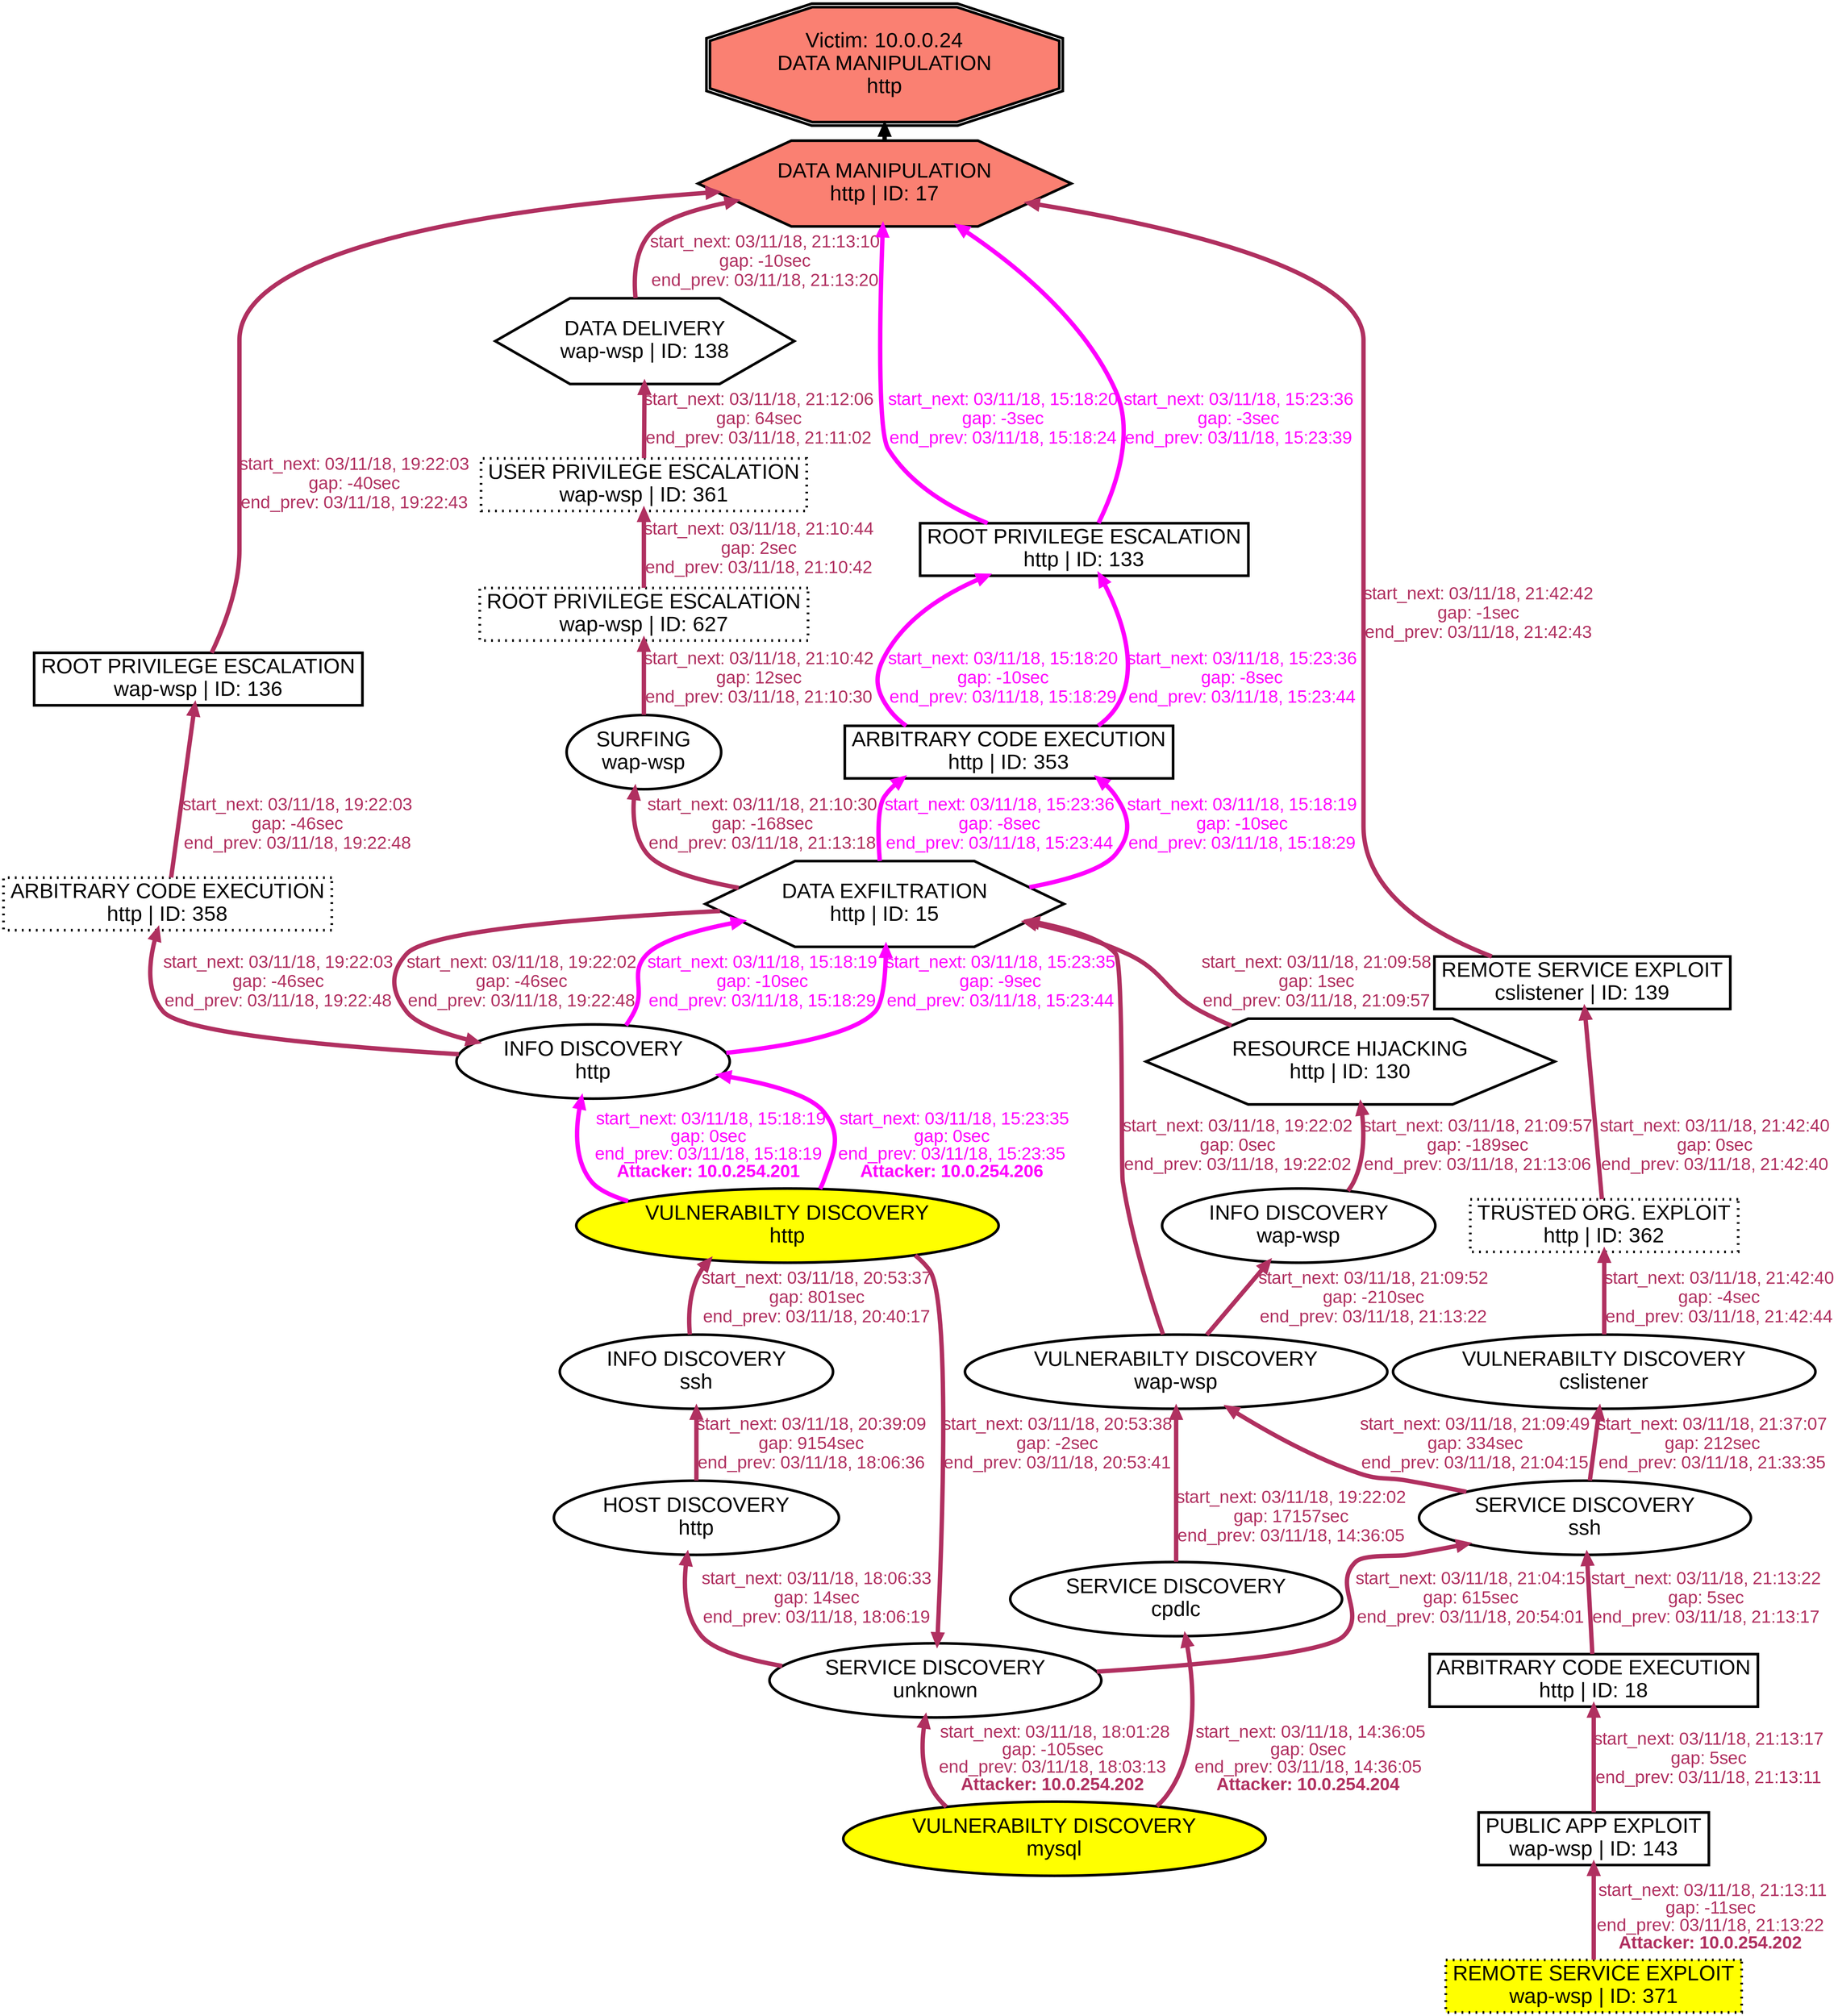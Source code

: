 digraph DATAMANIPULATIONhttp {
rankdir="BT"; 
 graph [ nodesep="0.1", ranksep="0.02"] 
 node [ fontname=Arial, fontsize=24,penwidth=3]; 
 edge [ fontname=Arial, fontsize=20,penwidth=5 ];
"Victim: 10.0.0.24
DATA MANIPULATION
http" [shape=doubleoctagon, style=filled, fillcolor=salmon];
{ rank = max; "Victim: 10.0.0.24
DATA MANIPULATION
http"}
"DATA MANIPULATION
http | ID: 17" -> "Victim: 10.0.0.24
DATA MANIPULATION
http"
"DATA MANIPULATION
http | ID: 17" [style=filled, fillcolor= salmon]
{ rank=same; "DATA MANIPULATION
http | ID: 17"}
"VULNERABILTY DISCOVERY
mysql" [style=filled, fillcolor= yellow]
"VULNERABILTY DISCOVERY
mysql" -> "SERVICE DISCOVERY
cpdlc" [ color=maroon] [label=<<font color="maroon"> start_next: 03/11/18, 14:36:05<br/>gap: 0sec<br/>end_prev: 03/11/18, 14:36:05</font><br/><font color="maroon"><b>Attacker: 10.0.254.204</b></font>>]
"SERVICE DISCOVERY
cpdlc" -> "VULNERABILTY DISCOVERY
wap-wsp" [ label="start_next: 03/11/18, 19:22:02
gap: 17157sec
end_prev: 03/11/18, 14:36:05"][ fontcolor="maroon" color=maroon]
"VULNERABILTY DISCOVERY
wap-wsp" -> "DATA EXFILTRATION
http | ID: 15" [ label="start_next: 03/11/18, 19:22:02
gap: 0sec
end_prev: 03/11/18, 19:22:02"][ fontcolor="maroon" color=maroon]
"DATA EXFILTRATION
http | ID: 15" -> "INFO DISCOVERY
http" [ label="start_next: 03/11/18, 19:22:02
gap: -46sec
end_prev: 03/11/18, 19:22:48"][ fontcolor="maroon" color=maroon]
"INFO DISCOVERY
http" -> "ARBITRARY CODE EXECUTION
http | ID: 358" [ label="start_next: 03/11/18, 19:22:03
gap: -46sec
end_prev: 03/11/18, 19:22:48"][ fontcolor="maroon" color=maroon]
"ARBITRARY CODE EXECUTION
http | ID: 358" -> "ROOT PRIVILEGE ESCALATION
wap-wsp | ID: 136" [ label="start_next: 03/11/18, 19:22:03
gap: -46sec
end_prev: 03/11/18, 19:22:48"][ fontcolor="maroon" color=maroon]
"ROOT PRIVILEGE ESCALATION
wap-wsp | ID: 136" -> "DATA MANIPULATION
http | ID: 17" [ label="start_next: 03/11/18, 19:22:03
gap: -40sec
end_prev: 03/11/18, 19:22:43"][ fontcolor="maroon" color=maroon]
"VULNERABILTY DISCOVERY
mysql" [style=filled, fillcolor= yellow]
"VULNERABILTY DISCOVERY
mysql" -> "SERVICE DISCOVERY
unknown" [ color=maroon] [label=<<font color="maroon"> start_next: 03/11/18, 18:01:28<br/>gap: -105sec<br/>end_prev: 03/11/18, 18:03:13</font><br/><font color="maroon"><b>Attacker: 10.0.254.202</b></font>>]
"SERVICE DISCOVERY
unknown" -> "HOST DISCOVERY
http" [ label="start_next: 03/11/18, 18:06:33
gap: 14sec
end_prev: 03/11/18, 18:06:19"][ fontcolor="maroon" color=maroon]
"HOST DISCOVERY
http" -> "INFO DISCOVERY
ssh" [ label="start_next: 03/11/18, 20:39:09
gap: 9154sec
end_prev: 03/11/18, 18:06:36"][ fontcolor="maroon" color=maroon]
"INFO DISCOVERY
ssh" -> "VULNERABILTY DISCOVERY
http" [ label="start_next: 03/11/18, 20:53:37
gap: 801sec
end_prev: 03/11/18, 20:40:17"][ fontcolor="maroon" color=maroon]
"VULNERABILTY DISCOVERY
http" -> "SERVICE DISCOVERY
unknown" [ label="start_next: 03/11/18, 20:53:38
gap: -2sec
end_prev: 03/11/18, 20:53:41"][ fontcolor="maroon" color=maroon]
"SERVICE DISCOVERY
unknown" -> "SERVICE DISCOVERY
ssh" [ label="start_next: 03/11/18, 21:04:15
gap: 615sec
end_prev: 03/11/18, 20:54:01"][ fontcolor="maroon" color=maroon]
"SERVICE DISCOVERY
ssh" -> "VULNERABILTY DISCOVERY
wap-wsp" [ label="start_next: 03/11/18, 21:09:49
gap: 334sec
end_prev: 03/11/18, 21:04:15"][ fontcolor="maroon" color=maroon]
"VULNERABILTY DISCOVERY
wap-wsp" -> "INFO DISCOVERY
wap-wsp" [ label="start_next: 03/11/18, 21:09:52
gap: -210sec
end_prev: 03/11/18, 21:13:22"][ fontcolor="maroon" color=maroon]
"INFO DISCOVERY
wap-wsp" -> "RESOURCE HIJACKING
http | ID: 130" [ label="start_next: 03/11/18, 21:09:57
gap: -189sec
end_prev: 03/11/18, 21:13:06"][ fontcolor="maroon" color=maroon]
"RESOURCE HIJACKING
http | ID: 130" -> "DATA EXFILTRATION
http | ID: 15" [ label="start_next: 03/11/18, 21:09:58
gap: 1sec
end_prev: 03/11/18, 21:09:57"][ fontcolor="maroon" color=maroon]
"DATA EXFILTRATION
http | ID: 15" -> "SURFING
wap-wsp" [ label="start_next: 03/11/18, 21:10:30
gap: -168sec
end_prev: 03/11/18, 21:13:18"][ fontcolor="maroon" color=maroon]
"SURFING
wap-wsp" -> "ROOT PRIVILEGE ESCALATION
wap-wsp | ID: 627" [ label="start_next: 03/11/18, 21:10:42
gap: 12sec
end_prev: 03/11/18, 21:10:30"][ fontcolor="maroon" color=maroon]
"ROOT PRIVILEGE ESCALATION
wap-wsp | ID: 627" -> "USER PRIVILEGE ESCALATION
wap-wsp | ID: 361" [ label="start_next: 03/11/18, 21:10:44
gap: 2sec
end_prev: 03/11/18, 21:10:42"][ fontcolor="maroon" color=maroon]
"USER PRIVILEGE ESCALATION
wap-wsp | ID: 361" -> "DATA DELIVERY
wap-wsp | ID: 138" [ label="start_next: 03/11/18, 21:12:06
gap: 64sec
end_prev: 03/11/18, 21:11:02"][ fontcolor="maroon" color=maroon]
"DATA DELIVERY
wap-wsp | ID: 138" -> "DATA MANIPULATION
http | ID: 17" [ label="start_next: 03/11/18, 21:13:10
gap: -10sec
end_prev: 03/11/18, 21:13:20"][ fontcolor="maroon" color=maroon]
"REMOTE SERVICE EXPLOIT
wap-wsp | ID: 371" [style="dotted,filled", fillcolor= yellow]
"REMOTE SERVICE EXPLOIT
wap-wsp | ID: 371" -> "PUBLIC APP EXPLOIT
wap-wsp | ID: 143" [ color=maroon] [label=<<font color="maroon"> start_next: 03/11/18, 21:13:11<br/>gap: -11sec<br/>end_prev: 03/11/18, 21:13:22</font><br/><font color="maroon"><b>Attacker: 10.0.254.202</b></font>>]
"PUBLIC APP EXPLOIT
wap-wsp | ID: 143" -> "ARBITRARY CODE EXECUTION
http | ID: 18" [ label="start_next: 03/11/18, 21:13:17
gap: 5sec
end_prev: 03/11/18, 21:13:11"][ fontcolor="maroon" color=maroon]
"ARBITRARY CODE EXECUTION
http | ID: 18" -> "SERVICE DISCOVERY
ssh" [ label="start_next: 03/11/18, 21:13:22
gap: 5sec
end_prev: 03/11/18, 21:13:17"][ fontcolor="maroon" color=maroon]
"SERVICE DISCOVERY
ssh" -> "VULNERABILTY DISCOVERY
cslistener" [ label="start_next: 03/11/18, 21:37:07
gap: 212sec
end_prev: 03/11/18, 21:33:35"][ fontcolor="maroon" color=maroon]
"VULNERABILTY DISCOVERY
cslistener" -> "TRUSTED ORG. EXPLOIT
http | ID: 362" [ label="start_next: 03/11/18, 21:42:40
gap: -4sec
end_prev: 03/11/18, 21:42:44"][ fontcolor="maroon" color=maroon]
"TRUSTED ORG. EXPLOIT
http | ID: 362" -> "REMOTE SERVICE EXPLOIT
cslistener | ID: 139" [ label="start_next: 03/11/18, 21:42:40
gap: 0sec
end_prev: 03/11/18, 21:42:40"][ fontcolor="maroon" color=maroon]
"REMOTE SERVICE EXPLOIT
cslistener | ID: 139" -> "DATA MANIPULATION
http | ID: 17" [ label="start_next: 03/11/18, 21:42:42
gap: -1sec
end_prev: 03/11/18, 21:42:43"][ fontcolor="maroon" color=maroon]
"VULNERABILTY DISCOVERY
http" [style=filled, fillcolor= yellow]
"VULNERABILTY DISCOVERY
http" -> "INFO DISCOVERY
http" [ color=magenta] [label=<<font color="magenta"> start_next: 03/11/18, 15:18:19<br/>gap: 0sec<br/>end_prev: 03/11/18, 15:18:19</font><br/><font color="magenta"><b>Attacker: 10.0.254.201</b></font>>]
"INFO DISCOVERY
http" -> "DATA EXFILTRATION
http | ID: 15" [ label="start_next: 03/11/18, 15:18:19
gap: -10sec
end_prev: 03/11/18, 15:18:29"][ fontcolor="magenta" color=magenta]
"DATA EXFILTRATION
http | ID: 15" -> "ARBITRARY CODE EXECUTION
http | ID: 353" [ label="start_next: 03/11/18, 15:18:19
gap: -10sec
end_prev: 03/11/18, 15:18:29"][ fontcolor="magenta" color=magenta]
"ARBITRARY CODE EXECUTION
http | ID: 353" -> "ROOT PRIVILEGE ESCALATION
http | ID: 133" [ label="start_next: 03/11/18, 15:18:20
gap: -10sec
end_prev: 03/11/18, 15:18:29"][ fontcolor="magenta" color=magenta]
"ROOT PRIVILEGE ESCALATION
http | ID: 133" -> "DATA MANIPULATION
http | ID: 17" [ label="start_next: 03/11/18, 15:18:20
gap: -3sec
end_prev: 03/11/18, 15:18:24"][ fontcolor="magenta" color=magenta]
"VULNERABILTY DISCOVERY
http" [style=filled, fillcolor= yellow]
"VULNERABILTY DISCOVERY
http" -> "INFO DISCOVERY
http" [ color=magenta] [label=<<font color="magenta"> start_next: 03/11/18, 15:23:35<br/>gap: 0sec<br/>end_prev: 03/11/18, 15:23:35</font><br/><font color="magenta"><b>Attacker: 10.0.254.206</b></font>>]
"INFO DISCOVERY
http" -> "DATA EXFILTRATION
http | ID: 15" [ label="start_next: 03/11/18, 15:23:35
gap: -9sec
end_prev: 03/11/18, 15:23:44"][ fontcolor="magenta" color=magenta]
"DATA EXFILTRATION
http | ID: 15" -> "ARBITRARY CODE EXECUTION
http | ID: 353" [ label="start_next: 03/11/18, 15:23:36
gap: -8sec
end_prev: 03/11/18, 15:23:44"][ fontcolor="magenta" color=magenta]
"ARBITRARY CODE EXECUTION
http | ID: 353" -> "ROOT PRIVILEGE ESCALATION
http | ID: 133" [ label="start_next: 03/11/18, 15:23:36
gap: -8sec
end_prev: 03/11/18, 15:23:44"][ fontcolor="magenta" color=magenta]
"ROOT PRIVILEGE ESCALATION
http | ID: 133" -> "DATA MANIPULATION
http | ID: 17" [ label="start_next: 03/11/18, 15:23:36
gap: -3sec
end_prev: 03/11/18, 15:23:39"][ fontcolor="magenta" color=magenta]
"VULNERABILTY DISCOVERY
mysql" [shape=oval]
"VULNERABILTY DISCOVERY
mysql" [tooltip="ET SCAN Suspicious inbound to PostgreSQL port 5432
ET SCAN Suspicious inbound to mySQL port 3306
ET SCAN Suspicious inbound to MSSQL port 1433
ET SCAN Suspicious inbound to Oracle SQL port 1521"]
"SERVICE DISCOVERY
cpdlc" [shape=oval]
"SERVICE DISCOVERY
cpdlc" [tooltip="ET SCAN Potential VNC Scan 5900-5920
ET SCAN Potential VNC Scan 5800-5820"]
"VULNERABILTY DISCOVERY
wap-wsp" [shape=oval]
"VULNERABILTY DISCOVERY
wap-wsp" [tooltip="ET SCAN Nikto Web App Scan in Progress
ET SCAN OpenVAS User-Agent Inbound"]
"DATA EXFILTRATION
http | ID: 15" [shape=hexagon]
"DATA EXFILTRATION
http | ID: 15" [tooltip="GPL WEB_SERVER Tomcat server snoop access
GPL EXPLOIT ISAPI .ida access
GPL EXPLOIT /msadc/samples/ access
ET WEB_SERVER ColdFusion componentutils access
ET WEB_SERVER /system32/ in Uri - Possible Protected Directory Access Attempt
ET WEB_SPECIFIC_APPS PHP-CGI query string parameter vulnerability
ET WEB_SERVER Possible XXE SYSTEM ENTITY in POST BODY.
ET WEB_SERVER IIS 8.3 Filename With Wildcard (Possible File/Dir Bruteforce)
ET WEB_SERVER /etc/shadow Detected in URI
ET INFO WinHttp AutoProxy Request wpad.dat Possible BadTunnel
GPL EXPLOIT ISAPI .idq access"]
"INFO DISCOVERY
http" [shape=oval]
"INFO DISCOVERY
http" [tooltip="GPL WEB_SERVER viewcode access
GPL WEB_SERVER .htaccess access
GPL WEB_SERVER writeto.cnf access
GPL WEB_SERVER iisadmin access
ET WEB_SERVER PHP Easteregg Information-Disclosure (funny-logo)
ET WEB_SPECIFIC_APPS Request to Wordpress W3TC Plug-in dbcache Directory
GPL WEB_SERVER services.cnf access
ET WEB_SERVER PHP Easteregg Information-Disclosure (zend-logo)
GPL EXPLOIT unicode directory traversal attempt
ET WEB_SERVER PHP Easteregg Information-Disclosure (php-logo)
GPL WEB_SERVER service.cnf access
GPL EXPLOIT iisadmpwd attempt
ET WEB_SERVER PHP SESSION SuperGlobal in URI
GPL WEB_SERVER /~root access
GPL WEB_SERVER authors.pwd access
ET WEB_SERVER PHP ENV SuperGlobal in URI
GPL EXPLOIT .cnf access
ET POLICY Proxy TRACE Request - inbound
GPL WEB_SERVER .htpasswd access
GPL WEB_SERVER global.asa access
ET WEB_SERVER PHP SERVER SuperGlobal in URI
GPL EXPLOIT fpcount access
GPL WEB_SERVER globals.pl access
GPL WEB_SERVER service.pwd
GPL EXPLOIT ISAPI .idq attempt
ET WEB_SERVER PHP Easteregg Information-Disclosure (phpinfo)
GPL WEB_SERVER printenv access
GPL WEB_SERVER author.exe access
GPL EXPLOIT iissamples access
GPL EXPLOIT .htr access
ET WEB_SERVER PHP REQUEST SuperGlobal in URI"]
"ARBITRARY CODE EXECUTION
http | ID: 358" [style="dotted", shape=box]
"ARBITRARY CODE EXECUTION
http | ID: 358" [tooltip="ET CURRENT_EVENTS QNAP Shellshock CVE-2014-6271
ET WEB_SPECIFIC_APPS DesktopOnNet don3_requiem.php app_path Parameter Remote File Inclusion
ET WEB_SPECIFIC_APPS Horde type Parameter Local File Inclusion Attempt
ET WEB_SPECIFIC_APPS Golem Gaming Portal root_path Parameter Remote File inclusion Attempt
ET WEB_SERVER Possible CVE-2014-6271 Attempt in Headers
ET WEB_SPECIFIC_APPS BASE base_stat_common.php remote file include
ET WEB_SPECIFIC_APPS KR-Web krgourl.php DOCUMENT_ROOT Parameter Remote File Inclusion Attempt
ET WEB_SPECIFIC_APPS Joomla swMenuPro ImageManager.php Remote File Inclusion Attempt
ET WEB_SPECIFIC_APPS FormMailer formmailer.admin.inc.php BASE_DIR Parameter Remote File Inclusion Attempt
ET WEB_SPECIFIC_APPS AjaxPortal di.php pathtoserverdata Parameter Remote File Inclusion Attempt
ET WEB_SERVER cmd.exe In URI - Possible Command Execution Attempt
ET WEB_SPECIFIC_APPS KingCMS menu.php CONFIG Parameter Remote File Inclusion
ETPRO WEB_SPECIFIC_APPS PHPMoAdmin RCE Attempt
ET WEB_SERVER Exploit Suspected PHP Injection Attack (cmd=)
ET WEB_SPECIFIC_APPS Achievo debugger.php config_atkroot parameter Remote File Inclusion Attempt
ET WEB_SERVER Possible CVE-2014-6271 Attempt
ET WEB_SPECIFIC_APPS Joomla Dada Mail Manager Component config.dadamail.php GLOBALS Parameter Remote File Inclusion
ET WEB_SPECIFIC_APPS WEB-PHP RCE PHPBB 2004-1315
ET WEB_SPECIFIC_APPS DesktopOnNet frontpage.php app_path Parameter Remote File Inclusion
ET WEB_SPECIFIC_APPS Joomla AjaxChat Component ajcuser.php GLOBALS Parameter Remote File Inclusion Attempt"]
"ROOT PRIVILEGE ESCALATION
wap-wsp | ID: 136" [shape=box]
"ROOT PRIVILEGE ESCALATION
wap-wsp | ID: 136" [tooltip="ET WEB_SERVER ColdFusion administrator access
ETPRO WEB_SPECIFIC_APPS ipTIME firmware < 9.58 RCE
GPL EXPLOIT administrators.pwd access
GPL EXPLOIT CodeRed v2 root.exe access"]
"DATA MANIPULATION
http | ID: 17" [shape=hexagon]
"DATA MANIPULATION
http | ID: 17" [tooltip="ET WEB_SERVER Possible SQL Injection Attempt SELECT FROM
ET WEB_SERVER MYSQL SELECT CONCAT SQL Injection Attempt
ET WEB_SERVER Possible SQL Injection Attempt UNION SELECT"]
"SERVICE DISCOVERY
unknown" [shape=oval]
"SERVICE DISCOVERY
unknown" [tooltip="ET SCAN Potential SSH Scan
ET SCAN Potential VNC Scan 5900-5920
ET SCAN Potential VNC Scan 5800-5820
ET SCAN NMAP OS Detection Probe"]
"HOST DISCOVERY
http" [shape=oval]
"HOST DISCOVERY
http" [tooltip="ET SCAN Nmap Scripting Engine User-Agent Detected (Nmap Scripting Engine)
ET SCAN Possible Nmap User-Agent Observed"]
"INFO DISCOVERY
ssh" [shape=oval]
"INFO DISCOVERY
ssh" [tooltip="ET INFO NetSSH SSH Version String Hardcoded in Metasploit"]
"VULNERABILTY DISCOVERY
http" [shape=oval]
"VULNERABILTY DISCOVERY
http" [tooltip="ET SCAN Suspicious inbound to mySQL port 3306
ET SCAN Suspicious inbound to MSSQL port 1433
ET SCAN Suspicious inbound to PostgreSQL port 5432
ET SCAN Nikto Web App Scan in Progress
ET SCAN Suspicious inbound to Oracle SQL port 1521
ET SCAN OpenVAS User-Agent Inbound
ET SCAN Suspicious inbound to mSQL port 4333"]
"SERVICE DISCOVERY
ssh" [shape=oval]
"SERVICE DISCOVERY
ssh" [tooltip="ET SCAN Potential SSH Scan"]
"INFO DISCOVERY
wap-wsp" [shape=oval]
"INFO DISCOVERY
wap-wsp" [tooltip="GPL WEB_SERVER viewcode access
GPL ATTACK_RESPONSE directory listing
GPL WEB_SERVER .htaccess access
GPL WEB_SERVER /~root access
GPL WEB_SERVER iisadmin access
GPL WEB_SERVER printenv access
ET SCAN SFTP/FTP Password Exposure via sftp-config.json
ET POLICY Proxy TRACE Request - inbound
GPL WEB_SERVER global.asa access
GPL EXPLOIT iissamples access"]
"RESOURCE HIJACKING
http | ID: 130" [shape=hexagon]
"RESOURCE HIJACKING
http | ID: 130" [tooltip="GPL WEB_SERVER Oracle Java Process Manager access"]
"SURFING
wap-wsp" [shape=oval]
"SURFING
wap-wsp" [tooltip="ET WEB_SERVER WEB-PHP phpinfo access"]
"ROOT PRIVILEGE ESCALATION
wap-wsp | ID: 627" [style="dotted", shape=box]
"ROOT PRIVILEGE ESCALATION
wap-wsp | ID: 627" [tooltip="ET WEB_SERVER ColdFusion administrator access"]
"USER PRIVILEGE ESCALATION
wap-wsp | ID: 361" [style="dotted", shape=box]
"USER PRIVILEGE ESCALATION
wap-wsp | ID: 361" [tooltip="ET POLICY Outgoing Basic Auth Base64 HTTP Password detected unencrypted
ET POLICY Incoming Basic Auth Base64 HTTP Password detected unencrypted
ET WEB_SPECIFIC_APPS Microhard Systems 3G/4G Cellular Ethernet and Serial Gateway - Default Credentials"]
"DATA DELIVERY
wap-wsp | ID: 138" [shape=hexagon]
"DATA DELIVERY
wap-wsp | ID: 138" [tooltip="ET WEB_SERVER PHP tags in HTTP POST
GPL WEB_SERVER perl post attempt"]
"REMOTE SERVICE EXPLOIT
wap-wsp | ID: 371" [shape=box]
"REMOTE SERVICE EXPLOIT
wap-wsp | ID: 371" [tooltip="ET WEB_SERVER Script tag in URI Possible Cross Site Scripting Attempt"]
"PUBLIC APP EXPLOIT
wap-wsp | ID: 143" [shape=box]
"PUBLIC APP EXPLOIT
wap-wsp | ID: 143" [tooltip="ET WEB_SPECIFIC_APPS IBSng str Parameter Cross Site Scripting Attempt"]
"ARBITRARY CODE EXECUTION
http | ID: 18" [shape=box]
"ARBITRARY CODE EXECUTION
http | ID: 18" [tooltip="ET WEB_SPECIFIC_APPS AlstraSoft AskMe que_id Parameter SELECT FROM SQL Injection Attempt"]
"VULNERABILTY DISCOVERY
cslistener" [shape=oval]
"VULNERABILTY DISCOVERY
cslistener" [tooltip="ET SCAN OpenVAS User-Agent Inbound"]
"TRUSTED ORG. EXPLOIT
http | ID: 362" [style="dotted", shape=box]
"TRUSTED ORG. EXPLOIT
http | ID: 362" [tooltip="ET WEB_SERVER Onmouseover= in URI - Likely Cross Site Scripting Attempt"]
"REMOTE SERVICE EXPLOIT
cslistener | ID: 139" [shape=box]
"REMOTE SERVICE EXPLOIT
cslistener | ID: 139" [tooltip="ET WEB_SERVER Script tag in URI Possible Cross Site Scripting Attempt"]
"ARBITRARY CODE EXECUTION
http | ID: 353" [shape=box]
"ARBITRARY CODE EXECUTION
http | ID: 353" [tooltip="ET CURRENT_EVENTS QNAP Shellshock CVE-2014-6271
ET WEB_SPECIFIC_APPS DesktopOnNet don3_requiem.php app_path Parameter Remote File Inclusion
ET WEB_SPECIFIC_APPS Horde type Parameter Local File Inclusion Attempt
ET WEB_SPECIFIC_APPS KR-Web krgourl.php DOCUMENT_ROOT Parameter Remote File Inclusion Attempt
ET WEB_SERVER Possible CVE-2014-6271 Attempt in Headers
ET WEB_SPECIFIC_APPS BASE base_stat_common.php remote file include
ET WEB_SPECIFIC_APPS Golem Gaming Portal root_path Parameter Remote File inclusion Attempt
ET WEB_SPECIFIC_APPS Joomla swMenuPro ImageManager.php Remote File Inclusion Attempt
ET WEB_SPECIFIC_APPS FormMailer formmailer.admin.inc.php BASE_DIR Parameter Remote File Inclusion Attempt
ET WEB_SPECIFIC_APPS AjaxPortal di.php pathtoserverdata Parameter Remote File Inclusion Attempt
ET WEB_SERVER cmd.exe In URI - Possible Command Execution Attempt
ET WEB_SPECIFIC_APPS KingCMS menu.php CONFIG Parameter Remote File Inclusion
ETPRO WEB_SPECIFIC_APPS PHPMoAdmin RCE Attempt
ET WEB_SERVER Exploit Suspected PHP Injection Attack (cmd=)
ET WEB_SPECIFIC_APPS Achievo debugger.php config_atkroot parameter Remote File Inclusion Attempt
ET WEB_SERVER Possible CVE-2014-6271 Attempt
ET WEB_SPECIFIC_APPS Joomla Dada Mail Manager Component config.dadamail.php GLOBALS Parameter Remote File Inclusion
ET WEB_SPECIFIC_APPS WEB-PHP RCE PHPBB 2004-1315
ET WEB_SPECIFIC_APPS DesktopOnNet frontpage.php app_path Parameter Remote File Inclusion
ET WEB_SPECIFIC_APPS Joomla AjaxChat Component ajcuser.php GLOBALS Parameter Remote File Inclusion Attempt"]
"ROOT PRIVILEGE ESCALATION
http | ID: 133" [shape=box]
"ROOT PRIVILEGE ESCALATION
http | ID: 133" [tooltip="ET WEB_SERVER ColdFusion administrator access
ETPRO WEB_SPECIFIC_APPS ipTIME firmware < 9.58 RCE
GPL EXPLOIT administrators.pwd access
GPL EXPLOIT CodeRed v2 root.exe access"]
}
